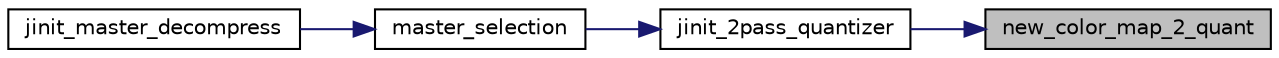 digraph "new_color_map_2_quant"
{
 // LATEX_PDF_SIZE
  bgcolor="transparent";
  edge [fontname="Helvetica",fontsize="10",labelfontname="Helvetica",labelfontsize="10"];
  node [fontname="Helvetica",fontsize="10",shape=record];
  rankdir="RL";
  Node111 [label="new_color_map_2_quant",height=0.2,width=0.4,color="black", fillcolor="grey75", style="filled", fontcolor="black",tooltip=" "];
  Node111 -> Node112 [dir="back",color="midnightblue",fontsize="10",style="solid"];
  Node112 [label="jinit_2pass_quantizer",height=0.2,width=0.4,color="black",URL="$jquant2_8c.html#aab797e70ea934dea0d6409dc428f1e4d",tooltip=" "];
  Node112 -> Node113 [dir="back",color="midnightblue",fontsize="10",style="solid"];
  Node113 [label="master_selection",height=0.2,width=0.4,color="black",URL="$jdmaster_8c.html#a440a4f3af47f35f6dd2a353329bc3baf",tooltip=" "];
  Node113 -> Node114 [dir="back",color="midnightblue",fontsize="10",style="solid"];
  Node114 [label="jinit_master_decompress",height=0.2,width=0.4,color="black",URL="$jdmaster_8c.html#a103160e5ec5fd80c654e74f633b14818",tooltip=" "];
}
